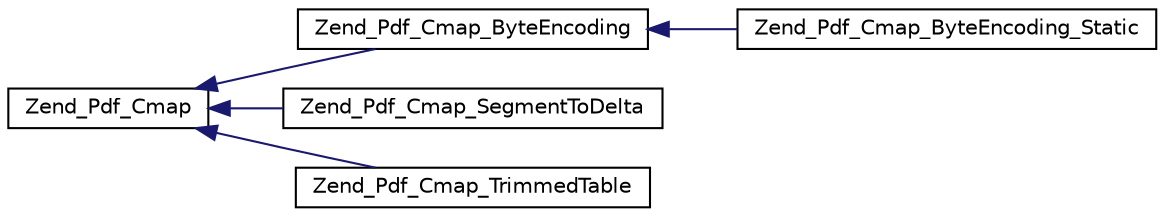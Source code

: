 digraph G
{
  edge [fontname="Helvetica",fontsize="10",labelfontname="Helvetica",labelfontsize="10"];
  node [fontname="Helvetica",fontsize="10",shape=record];
  rankdir="LR";
  Node1 [label="Zend_Pdf_Cmap",height=0.2,width=0.4,color="black", fillcolor="white", style="filled",URL="$class_zend___pdf___cmap.html"];
  Node1 -> Node2 [dir="back",color="midnightblue",fontsize="10",style="solid",fontname="Helvetica"];
  Node2 [label="Zend_Pdf_Cmap_ByteEncoding",height=0.2,width=0.4,color="black", fillcolor="white", style="filled",URL="$class_zend___pdf___cmap___byte_encoding.html"];
  Node2 -> Node3 [dir="back",color="midnightblue",fontsize="10",style="solid",fontname="Helvetica"];
  Node3 [label="Zend_Pdf_Cmap_ByteEncoding_Static",height=0.2,width=0.4,color="black", fillcolor="white", style="filled",URL="$class_zend___pdf___cmap___byte_encoding___static.html"];
  Node1 -> Node4 [dir="back",color="midnightblue",fontsize="10",style="solid",fontname="Helvetica"];
  Node4 [label="Zend_Pdf_Cmap_SegmentToDelta",height=0.2,width=0.4,color="black", fillcolor="white", style="filled",URL="$class_zend___pdf___cmap___segment_to_delta.html"];
  Node1 -> Node5 [dir="back",color="midnightblue",fontsize="10",style="solid",fontname="Helvetica"];
  Node5 [label="Zend_Pdf_Cmap_TrimmedTable",height=0.2,width=0.4,color="black", fillcolor="white", style="filled",URL="$class_zend___pdf___cmap___trimmed_table.html"];
}
